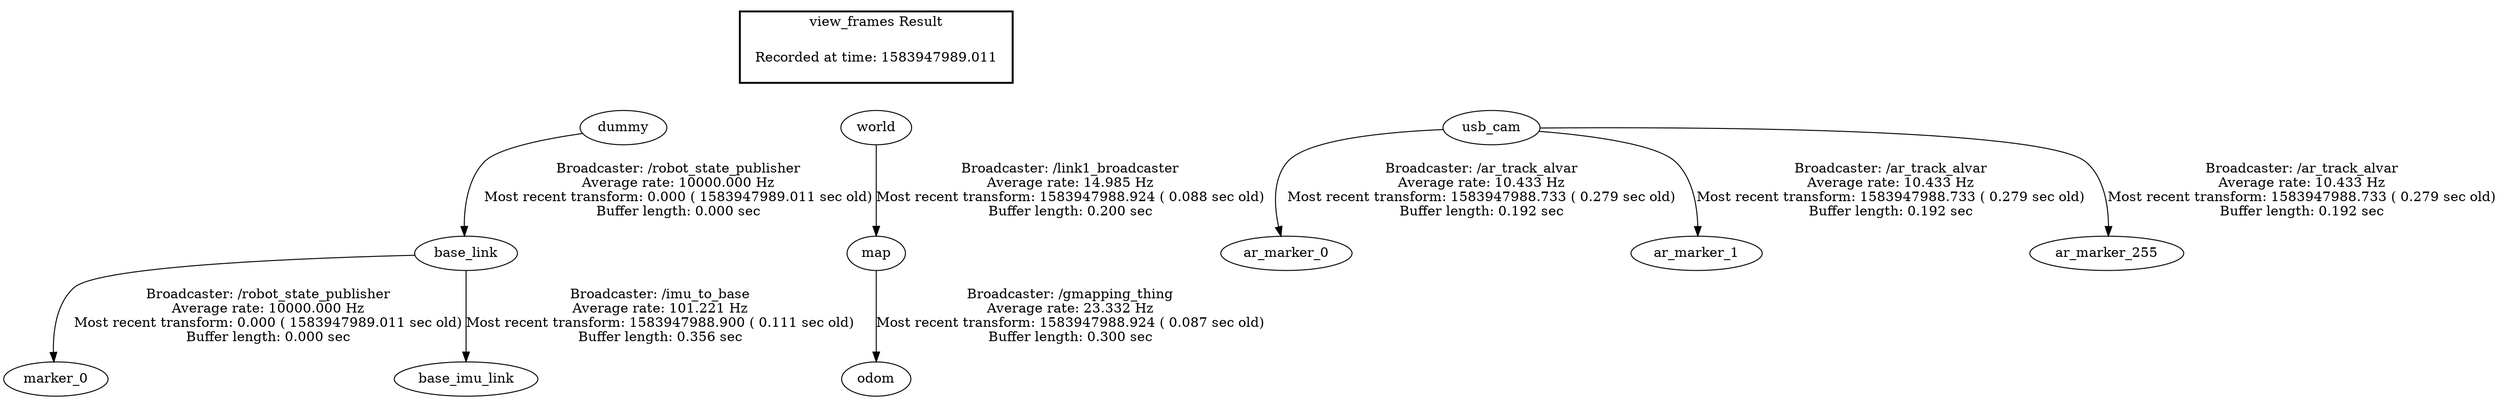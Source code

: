 digraph G {
"dummy" -> "base_link"[label="Broadcaster: /robot_state_publisher\nAverage rate: 10000.000 Hz\nMost recent transform: 0.000 ( 1583947989.011 sec old)\nBuffer length: 0.000 sec\n"];
"base_link" -> "marker_0"[label="Broadcaster: /robot_state_publisher\nAverage rate: 10000.000 Hz\nMost recent transform: 0.000 ( 1583947989.011 sec old)\nBuffer length: 0.000 sec\n"];
"base_link" -> "base_imu_link"[label="Broadcaster: /imu_to_base\nAverage rate: 101.221 Hz\nMost recent transform: 1583947988.900 ( 0.111 sec old)\nBuffer length: 0.356 sec\n"];
"map" -> "odom"[label="Broadcaster: /gmapping_thing\nAverage rate: 23.332 Hz\nMost recent transform: 1583947988.924 ( 0.087 sec old)\nBuffer length: 0.300 sec\n"];
"world" -> "map"[label="Broadcaster: /link1_broadcaster\nAverage rate: 14.985 Hz\nMost recent transform: 1583947988.924 ( 0.088 sec old)\nBuffer length: 0.200 sec\n"];
"usb_cam" -> "ar_marker_0"[label="Broadcaster: /ar_track_alvar\nAverage rate: 10.433 Hz\nMost recent transform: 1583947988.733 ( 0.279 sec old)\nBuffer length: 0.192 sec\n"];
"usb_cam" -> "ar_marker_1"[label="Broadcaster: /ar_track_alvar\nAverage rate: 10.433 Hz\nMost recent transform: 1583947988.733 ( 0.279 sec old)\nBuffer length: 0.192 sec\n"];
"usb_cam" -> "ar_marker_255"[label="Broadcaster: /ar_track_alvar\nAverage rate: 10.433 Hz\nMost recent transform: 1583947988.733 ( 0.279 sec old)\nBuffer length: 0.192 sec\n"];
edge [style=invis];
 subgraph cluster_legend { style=bold; color=black; label ="view_frames Result";
"Recorded at time: 1583947989.011"[ shape=plaintext ] ;
 }->"dummy";
edge [style=invis];
 subgraph cluster_legend { style=bold; color=black; label ="view_frames Result";
"Recorded at time: 1583947989.011"[ shape=plaintext ] ;
 }->"world";
edge [style=invis];
 subgraph cluster_legend { style=bold; color=black; label ="view_frames Result";
"Recorded at time: 1583947989.011"[ shape=plaintext ] ;
 }->"usb_cam";
}